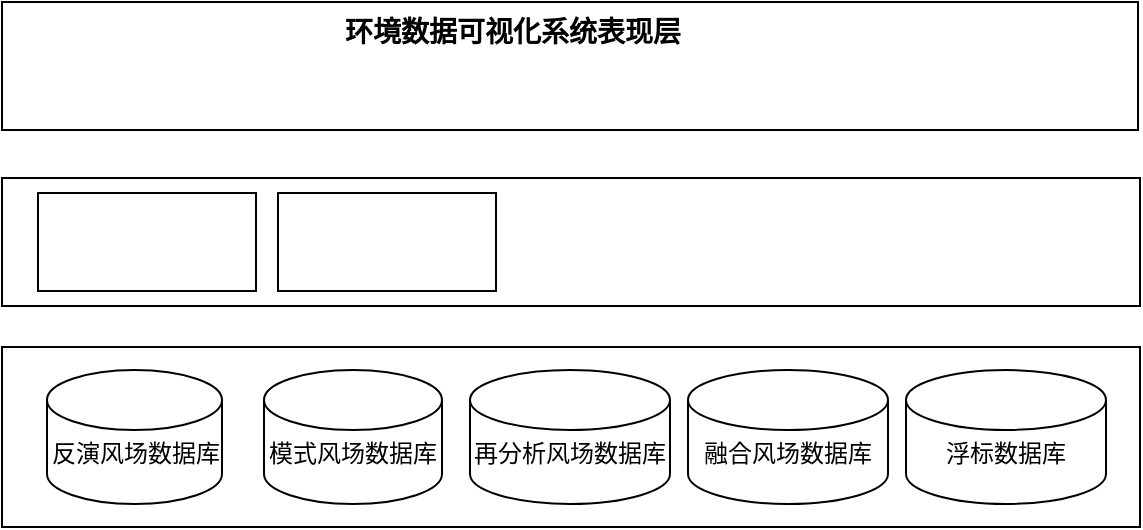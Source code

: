 <mxfile version="13.6.5" type="github">
  <diagram id="Kg9v2PKGdZfVGiz0Gp11" name="第 1 页">
    <mxGraphModel dx="890" dy="819" grid="0" gridSize="10" guides="1" tooltips="1" connect="1" arrows="1" fold="1" page="1" pageScale="1" pageWidth="827" pageHeight="1169" math="0" shadow="0">
      <root>
        <mxCell id="0" />
        <mxCell id="1" parent="0" />
        <mxCell id="a1iLULeqpFFVg6pSqvtH-1" value="" style="rounded=0;whiteSpace=wrap;html=1;" vertex="1" parent="1">
          <mxGeometry x="173" y="209" width="568" height="64" as="geometry" />
        </mxCell>
        <mxCell id="a1iLULeqpFFVg6pSqvtH-2" value="&lt;b&gt;&lt;font style=&quot;font-size: 14px&quot;&gt;环境数据可视化系统表现层&lt;/font&gt;&lt;/b&gt;" style="text;html=1;align=center;verticalAlign=middle;resizable=0;points=[];autosize=1;" vertex="1" parent="1">
          <mxGeometry x="339" y="214" width="178" height="19" as="geometry" />
        </mxCell>
        <mxCell id="a1iLULeqpFFVg6pSqvtH-3" value="" style="rounded=0;whiteSpace=wrap;html=1;" vertex="1" parent="1">
          <mxGeometry x="173" y="297" width="569" height="64" as="geometry" />
        </mxCell>
        <mxCell id="a1iLULeqpFFVg6pSqvtH-4" value="" style="rounded=0;whiteSpace=wrap;html=1;" vertex="1" parent="1">
          <mxGeometry x="191" y="304.5" width="109" height="49" as="geometry" />
        </mxCell>
        <mxCell id="a1iLULeqpFFVg6pSqvtH-5" value="" style="rounded=0;whiteSpace=wrap;html=1;" vertex="1" parent="1">
          <mxGeometry x="311" y="304.5" width="109" height="49" as="geometry" />
        </mxCell>
        <mxCell id="a1iLULeqpFFVg6pSqvtH-6" value="" style="rounded=0;whiteSpace=wrap;html=1;" vertex="1" parent="1">
          <mxGeometry x="173" y="381.5" width="569" height="90" as="geometry" />
        </mxCell>
        <mxCell id="a1iLULeqpFFVg6pSqvtH-13" value="" style="group" vertex="1" connectable="0" parent="1">
          <mxGeometry x="195.5" y="393" width="529.5" height="67" as="geometry" />
        </mxCell>
        <mxCell id="a1iLULeqpFFVg6pSqvtH-7" value="&lt;br&gt;反演风场数据库" style="shape=cylinder2;whiteSpace=wrap;html=1;boundedLbl=1;backgroundOutline=1;size=15;" vertex="1" parent="a1iLULeqpFFVg6pSqvtH-13">
          <mxGeometry width="87.5" height="67" as="geometry" />
        </mxCell>
        <mxCell id="a1iLULeqpFFVg6pSqvtH-8" value="&lt;br&gt;模式风场数据库" style="shape=cylinder2;whiteSpace=wrap;html=1;boundedLbl=1;backgroundOutline=1;size=15;" vertex="1" parent="a1iLULeqpFFVg6pSqvtH-13">
          <mxGeometry x="108.5" width="89" height="67" as="geometry" />
        </mxCell>
        <mxCell id="a1iLULeqpFFVg6pSqvtH-9" value="&lt;br&gt;再分析风场数据库" style="shape=cylinder2;whiteSpace=wrap;html=1;boundedLbl=1;backgroundOutline=1;size=15;" vertex="1" parent="a1iLULeqpFFVg6pSqvtH-13">
          <mxGeometry x="211.5" width="100" height="67" as="geometry" />
        </mxCell>
        <mxCell id="a1iLULeqpFFVg6pSqvtH-11" value="&lt;br&gt;融合风场数据库" style="shape=cylinder2;whiteSpace=wrap;html=1;boundedLbl=1;backgroundOutline=1;size=15;" vertex="1" parent="a1iLULeqpFFVg6pSqvtH-13">
          <mxGeometry x="320.5" width="100" height="67" as="geometry" />
        </mxCell>
        <mxCell id="a1iLULeqpFFVg6pSqvtH-12" value="&lt;br&gt;浮标数据库" style="shape=cylinder2;whiteSpace=wrap;html=1;boundedLbl=1;backgroundOutline=1;size=15;" vertex="1" parent="a1iLULeqpFFVg6pSqvtH-13">
          <mxGeometry x="429.5" width="100" height="67" as="geometry" />
        </mxCell>
      </root>
    </mxGraphModel>
  </diagram>
</mxfile>
